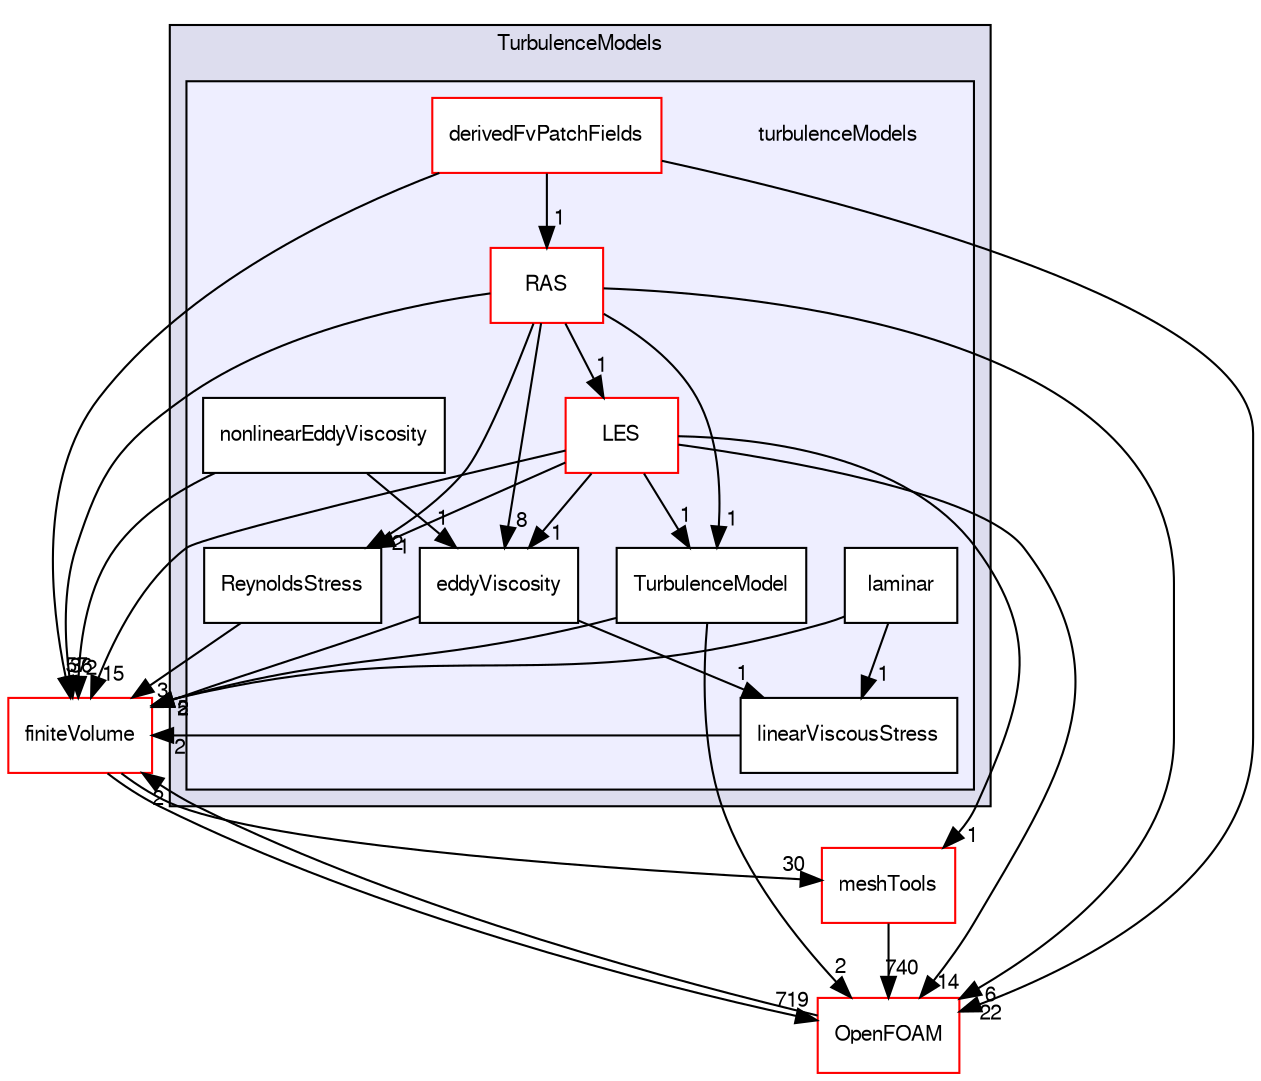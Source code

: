 digraph "src/TurbulenceModels/turbulenceModels" {
  bgcolor=transparent;
  compound=true
  node [ fontsize="10", fontname="FreeSans"];
  edge [ labelfontsize="10", labelfontname="FreeSans"];
  subgraph clusterdir_1eda626aeac0f0ad2848c36acaa5d501 {
    graph [ bgcolor="#ddddee", pencolor="black", label="TurbulenceModels" fontname="FreeSans", fontsize="10", URL="dir_1eda626aeac0f0ad2848c36acaa5d501.html"]
  subgraph clusterdir_a3dc37bcacf99bb6122ed819dac99f09 {
    graph [ bgcolor="#eeeeff", pencolor="black", label="" URL="dir_a3dc37bcacf99bb6122ed819dac99f09.html"];
    dir_a3dc37bcacf99bb6122ed819dac99f09 [shape=plaintext label="turbulenceModels"];
    dir_ab48cf420a2a4dfbebb9277cfff14058 [shape=box label="derivedFvPatchFields" color="red" fillcolor="white" style="filled" URL="dir_ab48cf420a2a4dfbebb9277cfff14058.html"];
    dir_2ce9cd11231736fb615d4764f347b0fd [shape=box label="eddyViscosity" color="black" fillcolor="white" style="filled" URL="dir_2ce9cd11231736fb615d4764f347b0fd.html"];
    dir_ed53039aa445a8005a2a7b1a43c7904d [shape=box label="laminar" color="black" fillcolor="white" style="filled" URL="dir_ed53039aa445a8005a2a7b1a43c7904d.html"];
    dir_9fc1e48ca755258281286cef4f8e0bec [shape=box label="LES" color="red" fillcolor="white" style="filled" URL="dir_9fc1e48ca755258281286cef4f8e0bec.html"];
    dir_99ef1563f00ecf6cdfecfeb625e8133a [shape=box label="linearViscousStress" color="black" fillcolor="white" style="filled" URL="dir_99ef1563f00ecf6cdfecfeb625e8133a.html"];
    dir_e1ba69a335a6ac3bdd8ba5810ae6ea2d [shape=box label="nonlinearEddyViscosity" color="black" fillcolor="white" style="filled" URL="dir_e1ba69a335a6ac3bdd8ba5810ae6ea2d.html"];
    dir_adfb94148fb30832cafb0debb79458ba [shape=box label="RAS" color="red" fillcolor="white" style="filled" URL="dir_adfb94148fb30832cafb0debb79458ba.html"];
    dir_a67c08fbd1e754f82bdfbdb2e52c41bb [shape=box label="ReynoldsStress" color="black" fillcolor="white" style="filled" URL="dir_a67c08fbd1e754f82bdfbdb2e52c41bb.html"];
    dir_f4ac237440903b58b2b7b64b0e39044f [shape=box label="TurbulenceModel" color="black" fillcolor="white" style="filled" URL="dir_f4ac237440903b58b2b7b64b0e39044f.html"];
  }
  }
  dir_9bd15774b555cf7259a6fa18f99fe99b [shape=box label="finiteVolume" color="red" URL="dir_9bd15774b555cf7259a6fa18f99fe99b.html"];
  dir_ae30ad0bef50cf391b24c614251bb9fd [shape=box label="meshTools" color="red" URL="dir_ae30ad0bef50cf391b24c614251bb9fd.html"];
  dir_c5473ff19b20e6ec4dfe5c310b3778a8 [shape=box label="OpenFOAM" color="red" URL="dir_c5473ff19b20e6ec4dfe5c310b3778a8.html"];
  dir_9bd15774b555cf7259a6fa18f99fe99b->dir_ae30ad0bef50cf391b24c614251bb9fd [headlabel="30", labeldistance=1.5 headhref="dir_000727_001560.html"];
  dir_9bd15774b555cf7259a6fa18f99fe99b->dir_c5473ff19b20e6ec4dfe5c310b3778a8 [headlabel="719", labeldistance=1.5 headhref="dir_000727_001706.html"];
  dir_9fc1e48ca755258281286cef4f8e0bec->dir_9bd15774b555cf7259a6fa18f99fe99b [headlabel="15", labeldistance=1.5 headhref="dir_002871_000727.html"];
  dir_9fc1e48ca755258281286cef4f8e0bec->dir_ae30ad0bef50cf391b24c614251bb9fd [headlabel="1", labeldistance=1.5 headhref="dir_002871_001560.html"];
  dir_9fc1e48ca755258281286cef4f8e0bec->dir_f4ac237440903b58b2b7b64b0e39044f [headlabel="1", labeldistance=1.5 headhref="dir_002871_002919.html"];
  dir_9fc1e48ca755258281286cef4f8e0bec->dir_a67c08fbd1e754f82bdfbdb2e52c41bb [headlabel="1", labeldistance=1.5 headhref="dir_002871_002918.html"];
  dir_9fc1e48ca755258281286cef4f8e0bec->dir_c5473ff19b20e6ec4dfe5c310b3778a8 [headlabel="14", labeldistance=1.5 headhref="dir_002871_001706.html"];
  dir_9fc1e48ca755258281286cef4f8e0bec->dir_2ce9cd11231736fb615d4764f347b0fd [headlabel="1", labeldistance=1.5 headhref="dir_002871_002870.html"];
  dir_ae30ad0bef50cf391b24c614251bb9fd->dir_c5473ff19b20e6ec4dfe5c310b3778a8 [headlabel="740", labeldistance=1.5 headhref="dir_001560_001706.html"];
  dir_f4ac237440903b58b2b7b64b0e39044f->dir_9bd15774b555cf7259a6fa18f99fe99b [headlabel="2", labeldistance=1.5 headhref="dir_002919_000727.html"];
  dir_f4ac237440903b58b2b7b64b0e39044f->dir_c5473ff19b20e6ec4dfe5c310b3778a8 [headlabel="2", labeldistance=1.5 headhref="dir_002919_001706.html"];
  dir_ed53039aa445a8005a2a7b1a43c7904d->dir_9bd15774b555cf7259a6fa18f99fe99b [headlabel="5", labeldistance=1.5 headhref="dir_000587_000727.html"];
  dir_ed53039aa445a8005a2a7b1a43c7904d->dir_99ef1563f00ecf6cdfecfeb625e8133a [headlabel="1", labeldistance=1.5 headhref="dir_000587_002896.html"];
  dir_a67c08fbd1e754f82bdfbdb2e52c41bb->dir_9bd15774b555cf7259a6fa18f99fe99b [headlabel="3", labeldistance=1.5 headhref="dir_002918_000727.html"];
  dir_99ef1563f00ecf6cdfecfeb625e8133a->dir_9bd15774b555cf7259a6fa18f99fe99b [headlabel="2", labeldistance=1.5 headhref="dir_002896_000727.html"];
  dir_adfb94148fb30832cafb0debb79458ba->dir_9bd15774b555cf7259a6fa18f99fe99b [headlabel="36", labeldistance=1.5 headhref="dir_002898_000727.html"];
  dir_adfb94148fb30832cafb0debb79458ba->dir_9fc1e48ca755258281286cef4f8e0bec [headlabel="1", labeldistance=1.5 headhref="dir_002898_002871.html"];
  dir_adfb94148fb30832cafb0debb79458ba->dir_f4ac237440903b58b2b7b64b0e39044f [headlabel="1", labeldistance=1.5 headhref="dir_002898_002919.html"];
  dir_adfb94148fb30832cafb0debb79458ba->dir_a67c08fbd1e754f82bdfbdb2e52c41bb [headlabel="2", labeldistance=1.5 headhref="dir_002898_002918.html"];
  dir_adfb94148fb30832cafb0debb79458ba->dir_c5473ff19b20e6ec4dfe5c310b3778a8 [headlabel="6", labeldistance=1.5 headhref="dir_002898_001706.html"];
  dir_adfb94148fb30832cafb0debb79458ba->dir_2ce9cd11231736fb615d4764f347b0fd [headlabel="8", labeldistance=1.5 headhref="dir_002898_002870.html"];
  dir_c5473ff19b20e6ec4dfe5c310b3778a8->dir_9bd15774b555cf7259a6fa18f99fe99b [headlabel="2", labeldistance=1.5 headhref="dir_001706_000727.html"];
  dir_e1ba69a335a6ac3bdd8ba5810ae6ea2d->dir_9bd15774b555cf7259a6fa18f99fe99b [headlabel="2", labeldistance=1.5 headhref="dir_002897_000727.html"];
  dir_e1ba69a335a6ac3bdd8ba5810ae6ea2d->dir_2ce9cd11231736fb615d4764f347b0fd [headlabel="1", labeldistance=1.5 headhref="dir_002897_002870.html"];
  dir_ab48cf420a2a4dfbebb9277cfff14058->dir_9bd15774b555cf7259a6fa18f99fe99b [headlabel="57", labeldistance=1.5 headhref="dir_002812_000727.html"];
  dir_ab48cf420a2a4dfbebb9277cfff14058->dir_adfb94148fb30832cafb0debb79458ba [headlabel="1", labeldistance=1.5 headhref="dir_002812_002898.html"];
  dir_ab48cf420a2a4dfbebb9277cfff14058->dir_c5473ff19b20e6ec4dfe5c310b3778a8 [headlabel="22", labeldistance=1.5 headhref="dir_002812_001706.html"];
  dir_2ce9cd11231736fb615d4764f347b0fd->dir_9bd15774b555cf7259a6fa18f99fe99b [headlabel="2", labeldistance=1.5 headhref="dir_002870_000727.html"];
  dir_2ce9cd11231736fb615d4764f347b0fd->dir_99ef1563f00ecf6cdfecfeb625e8133a [headlabel="1", labeldistance=1.5 headhref="dir_002870_002896.html"];
}
